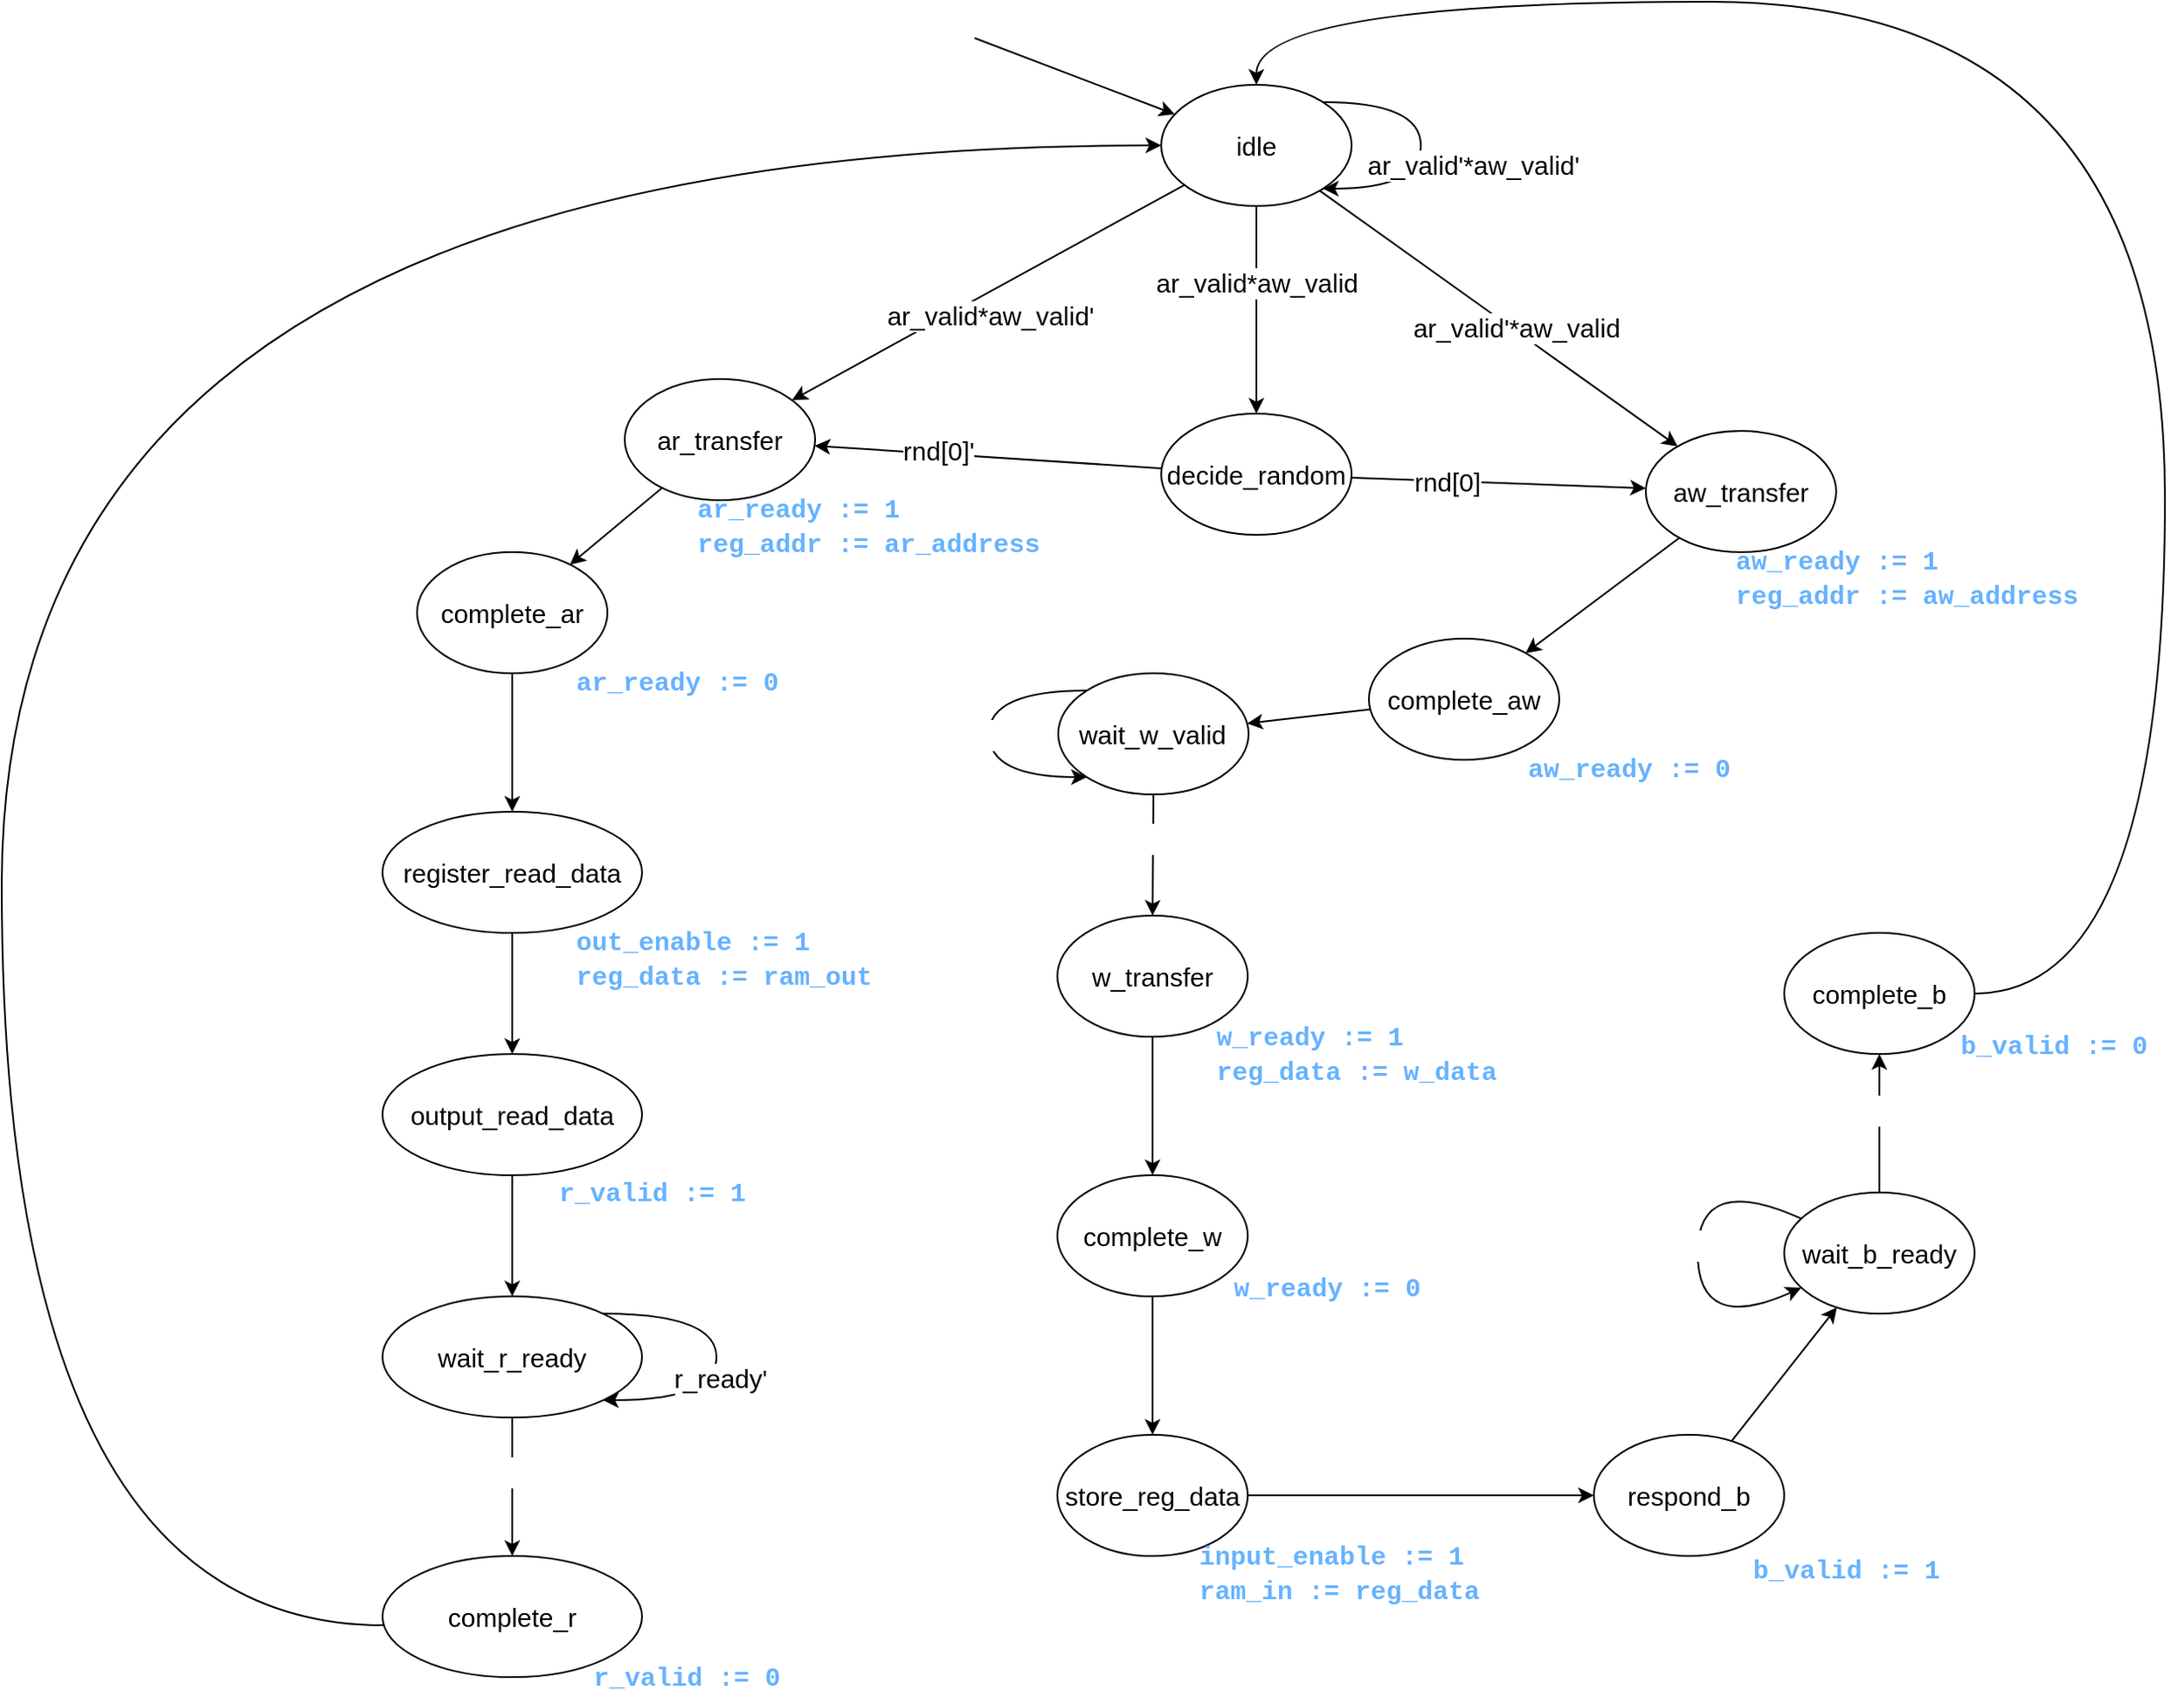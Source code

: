 <mxfile>
    <diagram id="hKGmH1hE8x6YEMQ1G8pj" name="Page-1">
        <mxGraphModel dx="2520" dy="938" grid="1" gridSize="10" guides="1" tooltips="1" connect="1" arrows="1" fold="1" page="1" pageScale="1" pageWidth="850" pageHeight="1100" math="0" shadow="0">
            <root>
                <mxCell id="0"/>
                <mxCell id="1" parent="0"/>
                <mxCell id="7" style="html=1;fontSize=15;" edge="1" parent="1" source="2" target="6">
                    <mxGeometry relative="1" as="geometry"/>
                </mxCell>
                <mxCell id="8" value="ar_valid*aw_valid'" style="edgeLabel;html=1;align=center;verticalAlign=middle;resizable=0;points=[];fontSize=15;" vertex="1" connectable="0" parent="7">
                    <mxGeometry x="-0.226" y="-1" relative="1" as="geometry">
                        <mxPoint x="-24" y="28" as="offset"/>
                    </mxGeometry>
                </mxCell>
                <mxCell id="11" style="edgeStyle=none;html=1;fontSize=15;" edge="1" parent="1" source="2" target="10">
                    <mxGeometry relative="1" as="geometry"/>
                </mxCell>
                <mxCell id="12" value="ar_valid'*aw_valid" style="edgeLabel;html=1;align=center;verticalAlign=middle;resizable=0;points=[];fontSize=15;" vertex="1" connectable="0" parent="11">
                    <mxGeometry x="0.08" y="2" relative="1" as="geometry">
                        <mxPoint as="offset"/>
                    </mxGeometry>
                </mxCell>
                <mxCell id="14" value="" style="edgeStyle=none;html=1;fontSize=15;" edge="1" parent="1" source="2" target="13">
                    <mxGeometry relative="1" as="geometry"/>
                </mxCell>
                <mxCell id="15" value="ar_valid*aw_valid" style="edgeLabel;html=1;align=center;verticalAlign=middle;resizable=0;points=[];fontSize=15;" vertex="1" connectable="0" parent="14">
                    <mxGeometry x="-0.266" relative="1" as="geometry">
                        <mxPoint as="offset"/>
                    </mxGeometry>
                </mxCell>
                <mxCell id="22" style="html=1;fontSize=15;" edge="1" parent="1" target="2">
                    <mxGeometry relative="1" as="geometry">
                        <mxPoint x="-210" y="68.04" as="targetPoint"/>
                        <mxPoint x="-237.796" y="71.003" as="sourcePoint"/>
                    </mxGeometry>
                </mxCell>
                <mxCell id="2" value="&lt;font style=&quot;font-size: 15px;&quot;&gt;idle&lt;/font&gt;" style="ellipse;whiteSpace=wrap;html=1;" vertex="1" parent="1">
                    <mxGeometry x="-130" y="98.04" width="110" height="70" as="geometry"/>
                </mxCell>
                <mxCell id="4" style="edgeStyle=orthogonalEdgeStyle;html=1;fontSize=15;curved=1;" edge="1" parent="1" source="2" target="2">
                    <mxGeometry relative="1" as="geometry">
                        <Array as="points">
                            <mxPoint x="20" y="158.04"/>
                        </Array>
                    </mxGeometry>
                </mxCell>
                <mxCell id="5" value="ar_valid'*aw_valid'" style="edgeLabel;html=1;align=center;verticalAlign=middle;resizable=0;points=[];fontSize=15;" vertex="1" connectable="0" parent="4">
                    <mxGeometry x="0.135" y="-4" relative="1" as="geometry">
                        <mxPoint x="34" as="offset"/>
                    </mxGeometry>
                </mxCell>
                <mxCell id="29" style="edgeStyle=none;html=1;fontFamily=Courier New;fontSize=15;fontColor=#66B2FF;" edge="1" parent="1" source="6" target="28">
                    <mxGeometry relative="1" as="geometry"/>
                </mxCell>
                <mxCell id="18" style="edgeStyle=none;html=1;fontSize=15;" edge="1" parent="1" source="13" target="6">
                    <mxGeometry relative="1" as="geometry">
                        <mxPoint x="-204.111" y="444.081" as="targetPoint"/>
                    </mxGeometry>
                </mxCell>
                <mxCell id="20" value="rnd[0]'" style="edgeLabel;html=1;align=center;verticalAlign=middle;resizable=0;points=[];fontSize=15;" vertex="1" connectable="0" parent="18">
                    <mxGeometry x="0.292" y="-2" relative="1" as="geometry">
                        <mxPoint as="offset"/>
                    </mxGeometry>
                </mxCell>
                <mxCell id="19" style="edgeStyle=none;html=1;fontSize=15;" edge="1" parent="1" source="13" target="10">
                    <mxGeometry relative="1" as="geometry">
                        <mxPoint x="29.677" y="423.84" as="targetPoint"/>
                    </mxGeometry>
                </mxCell>
                <mxCell id="21" value="rnd[0]" style="edgeLabel;html=1;align=center;verticalAlign=middle;resizable=0;points=[];fontSize=15;" vertex="1" connectable="0" parent="19">
                    <mxGeometry x="-0.356" relative="1" as="geometry">
                        <mxPoint as="offset"/>
                    </mxGeometry>
                </mxCell>
                <mxCell id="13" value="&lt;font style=&quot;font-size: 15px;&quot;&gt;decide_random&lt;/font&gt;" style="ellipse;whiteSpace=wrap;html=1;" vertex="1" parent="1">
                    <mxGeometry x="-130" y="288.04" width="110" height="70" as="geometry"/>
                </mxCell>
                <mxCell id="34" value="" style="edgeStyle=none;html=1;fontFamily=Courier New;fontSize=15;fontColor=#66B2FF;" edge="1" parent="1" source="28" target="33">
                    <mxGeometry relative="1" as="geometry"/>
                </mxCell>
                <mxCell id="31" value="" style="group" vertex="1" connectable="0" parent="1">
                    <mxGeometry x="-440" y="268.04" width="260" height="120" as="geometry"/>
                </mxCell>
                <mxCell id="6" value="&lt;span style=&quot;font-size: 15px;&quot;&gt;ar_transfer&lt;br&gt;&lt;/span&gt;" style="ellipse;whiteSpace=wrap;html=1;" vertex="1" parent="31">
                    <mxGeometry width="110" height="70" as="geometry"/>
                </mxCell>
                <mxCell id="24" value="&lt;font color=&quot;#66b2ff&quot; face=&quot;Courier New&quot;&gt;&lt;b&gt;ar_ready := 1&lt;br&gt;reg_addr := ar_address&lt;br&gt;&lt;/b&gt;&lt;/font&gt;" style="text;html=1;strokeColor=none;fillColor=none;align=left;verticalAlign=middle;whiteSpace=wrap;rounded=0;fontSize=15;" vertex="1" parent="31">
                    <mxGeometry x="40" y="50" width="220" height="70" as="geometry"/>
                </mxCell>
                <mxCell id="32" value="" style="group" vertex="1" connectable="0" parent="1">
                    <mxGeometry x="150" y="298.04" width="270" height="120" as="geometry"/>
                </mxCell>
                <mxCell id="10" value="&lt;span style=&quot;font-size: 15px;&quot;&gt;aw_transfer&lt;br&gt;&lt;/span&gt;" style="ellipse;whiteSpace=wrap;html=1;" vertex="1" parent="32">
                    <mxGeometry width="110" height="70" as="geometry"/>
                </mxCell>
                <mxCell id="26" value="&lt;font color=&quot;#66b2ff&quot; face=&quot;Courier New&quot;&gt;&lt;b&gt;aw_ready := 1&lt;br&gt;reg_addr := aw_address&lt;br&gt;&lt;/b&gt;&lt;/font&gt;" style="text;html=1;strokeColor=none;fillColor=none;align=left;verticalAlign=middle;whiteSpace=wrap;rounded=0;fontSize=15;" vertex="1" parent="32">
                    <mxGeometry x="50" y="50" width="220" height="70" as="geometry"/>
                </mxCell>
                <mxCell id="37" value="" style="edgeStyle=none;html=1;fontFamily=Courier New;fontSize=15;fontColor=#66B2FF;" edge="1" parent="1" source="33" target="36">
                    <mxGeometry relative="1" as="geometry"/>
                </mxCell>
                <mxCell id="42" value="" style="edgeStyle=none;html=1;fontFamily=Courier New;fontSize=15;fontColor=#66B2FF;" edge="1" parent="1" source="36" target="41">
                    <mxGeometry relative="1" as="geometry"/>
                </mxCell>
                <mxCell id="39" value="" style="group" vertex="1" connectable="0" parent="1">
                    <mxGeometry x="-560" y="368.04" width="220" height="90" as="geometry"/>
                </mxCell>
                <mxCell id="28" value="&lt;span style=&quot;font-size: 15px;&quot;&gt;complete_ar&lt;br&gt;&lt;/span&gt;" style="ellipse;whiteSpace=wrap;html=1;" vertex="1" parent="39">
                    <mxGeometry width="110" height="70" as="geometry"/>
                </mxCell>
                <mxCell id="30" value="&lt;font color=&quot;#66b2ff&quot; face=&quot;Courier New&quot;&gt;&lt;b&gt;ar_ready := 0&lt;br&gt;&lt;/b&gt;&lt;/font&gt;" style="text;html=1;strokeColor=none;fillColor=none;align=left;verticalAlign=middle;whiteSpace=wrap;rounded=0;fontSize=15;" vertex="1" parent="39">
                    <mxGeometry x="90" y="60" width="130" height="30" as="geometry"/>
                </mxCell>
                <mxCell id="40" value="" style="group" vertex="1" connectable="0" parent="1">
                    <mxGeometry x="-580" y="518.04" width="300" height="120" as="geometry"/>
                </mxCell>
                <mxCell id="33" value="&lt;span style=&quot;font-size: 15px;&quot;&gt;register_read_data&lt;br&gt;&lt;/span&gt;" style="ellipse;whiteSpace=wrap;html=1;" vertex="1" parent="40">
                    <mxGeometry width="150" height="70" as="geometry"/>
                </mxCell>
                <mxCell id="35" value="&lt;font color=&quot;#66b2ff&quot; face=&quot;Courier New&quot;&gt;&lt;b&gt;out_enable := 1&lt;br&gt;reg_data := ram_out&lt;br&gt;&lt;/b&gt;&lt;/font&gt;" style="text;html=1;strokeColor=none;fillColor=none;align=left;verticalAlign=middle;whiteSpace=wrap;rounded=0;fontSize=15;" vertex="1" parent="40">
                    <mxGeometry x="110" y="50" width="190" height="70" as="geometry"/>
                </mxCell>
                <mxCell id="53" value="" style="edgeStyle=none;html=1;fontFamily=Courier New;fontSize=15;fontColor=#66B2FF;" edge="1" parent="1" source="41" target="52">
                    <mxGeometry relative="1" as="geometry"/>
                </mxCell>
                <mxCell id="59" value="r_ready" style="edgeLabel;html=1;align=center;verticalAlign=middle;resizable=0;points=[];fontSize=15;fontFamily=Helvetica;fontColor=#FFFFFF;" vertex="1" connectable="0" parent="53">
                    <mxGeometry x="0.362" y="-1" relative="1" as="geometry">
                        <mxPoint x="1" y="-24" as="offset"/>
                    </mxGeometry>
                </mxCell>
                <mxCell id="41" value="&lt;span style=&quot;font-size: 15px;&quot;&gt;wait_r_ready&lt;br&gt;&lt;/span&gt;" style="ellipse;whiteSpace=wrap;html=1;" vertex="1" parent="1">
                    <mxGeometry x="-580" y="798.04" width="150" height="70" as="geometry"/>
                </mxCell>
                <mxCell id="44" style="edgeStyle=orthogonalEdgeStyle;html=1;fontSize=15;curved=1;" edge="1" parent="1" source="41" target="41">
                    <mxGeometry relative="1" as="geometry">
                        <mxPoint x="-443.288" y="808.04" as="sourcePoint"/>
                        <mxPoint x="-443.288" y="858.04" as="targetPoint"/>
                        <Array as="points">
                            <mxPoint x="-387" y="808.04"/>
                            <mxPoint x="-387" y="858.04"/>
                        </Array>
                    </mxGeometry>
                </mxCell>
                <mxCell id="45" value="r_ready'" style="edgeLabel;html=1;align=center;verticalAlign=middle;resizable=0;points=[];fontSize=15;" vertex="1" connectable="0" parent="44">
                    <mxGeometry x="0.135" y="-4" relative="1" as="geometry">
                        <mxPoint x="6" as="offset"/>
                    </mxGeometry>
                </mxCell>
                <mxCell id="55" value="" style="group" vertex="1" connectable="0" parent="1">
                    <mxGeometry x="-580" y="658.04" width="230" height="90" as="geometry"/>
                </mxCell>
                <mxCell id="36" value="&lt;span style=&quot;font-size: 15px;&quot;&gt;output_read_data&lt;br&gt;&lt;/span&gt;" style="ellipse;whiteSpace=wrap;html=1;" vertex="1" parent="55">
                    <mxGeometry width="150" height="70" as="geometry"/>
                </mxCell>
                <mxCell id="38" value="&lt;font color=&quot;#66b2ff&quot; face=&quot;Courier New&quot;&gt;&lt;b&gt;r_valid := 1&lt;br&gt;&lt;/b&gt;&lt;/font&gt;" style="text;html=1;strokeColor=none;fillColor=none;align=left;verticalAlign=middle;whiteSpace=wrap;rounded=0;fontSize=15;" vertex="1" parent="55">
                    <mxGeometry x="100" y="70" width="130" height="20" as="geometry"/>
                </mxCell>
                <mxCell id="57" value="" style="group" vertex="1" connectable="0" parent="1">
                    <mxGeometry x="-580" y="948.04" width="250" height="80" as="geometry"/>
                </mxCell>
                <mxCell id="52" value="&lt;span style=&quot;font-size: 15px;&quot;&gt;complete_r&lt;br&gt;&lt;/span&gt;" style="ellipse;whiteSpace=wrap;html=1;" vertex="1" parent="57">
                    <mxGeometry width="150" height="70" as="geometry"/>
                </mxCell>
                <mxCell id="54" value="&lt;font color=&quot;#66b2ff&quot; face=&quot;Courier New&quot;&gt;&lt;b&gt;r_valid := 0&lt;br&gt;&lt;/b&gt;&lt;/font&gt;" style="text;html=1;strokeColor=none;fillColor=none;align=left;verticalAlign=middle;whiteSpace=wrap;rounded=0;fontSize=15;" vertex="1" parent="57">
                    <mxGeometry x="120" y="60" width="130" height="20" as="geometry"/>
                </mxCell>
                <mxCell id="61" style="edgeStyle=orthogonalEdgeStyle;curved=1;html=1;fontFamily=Helvetica;fontSize=15;fontColor=#FFFFFF;" edge="1" parent="1" source="52" target="2">
                    <mxGeometry relative="1" as="geometry">
                        <Array as="points">
                            <mxPoint x="-800" y="988.04"/>
                            <mxPoint x="-800" y="133.04"/>
                        </Array>
                    </mxGeometry>
                </mxCell>
                <mxCell id="62" style="html=1;fontFamily=Helvetica;fontSize=15;fontColor=#FFFFFF;" edge="1" parent="1" source="10" target="63">
                    <mxGeometry relative="1" as="geometry">
                        <mxPoint x="90" y="418.04" as="targetPoint"/>
                    </mxGeometry>
                </mxCell>
                <mxCell id="65" value="" style="group" vertex="1" connectable="0" parent="1">
                    <mxGeometry x="-10" y="418.04" width="220" height="90" as="geometry"/>
                </mxCell>
                <mxCell id="63" value="&lt;font style=&quot;font-size: 15px;&quot;&gt;complete_aw&lt;/font&gt;" style="ellipse;whiteSpace=wrap;html=1;" vertex="1" parent="65">
                    <mxGeometry width="110" height="70" as="geometry"/>
                </mxCell>
                <mxCell id="64" value="&lt;font color=&quot;#66b2ff&quot; face=&quot;Courier New&quot;&gt;&lt;b&gt;aw_ready := 0&lt;br&gt;&lt;/b&gt;&lt;/font&gt;" style="text;html=1;strokeColor=none;fillColor=none;align=left;verticalAlign=middle;whiteSpace=wrap;rounded=0;fontSize=15;" vertex="1" parent="65">
                    <mxGeometry x="90" y="60" width="130" height="30" as="geometry"/>
                </mxCell>
                <mxCell id="71" value="" style="html=1;fontFamily=Helvetica;fontSize=15;fontColor=#FFFFFF;" edge="1" parent="1" source="66" target="70">
                    <mxGeometry relative="1" as="geometry"/>
                </mxCell>
                <mxCell id="72" value="w_valid" style="edgeLabel;html=1;align=center;verticalAlign=middle;resizable=0;points=[];fontSize=15;fontFamily=Helvetica;fontColor=#FFFFFF;" vertex="1" connectable="0" parent="71">
                    <mxGeometry x="-0.283" y="-1" relative="1" as="geometry">
                        <mxPoint as="offset"/>
                    </mxGeometry>
                </mxCell>
                <mxCell id="66" value="&lt;font style=&quot;font-size: 15px;&quot;&gt;wait_w_valid&lt;/font&gt;" style="ellipse;whiteSpace=wrap;html=1;" vertex="1" parent="1">
                    <mxGeometry x="-189.51" y="438.04" width="110" height="70" as="geometry"/>
                </mxCell>
                <mxCell id="67" value="" style="edgeStyle=none;html=1;fontFamily=Helvetica;fontSize=15;fontColor=#FFFFFF;" edge="1" parent="1" source="63" target="66">
                    <mxGeometry relative="1" as="geometry"/>
                </mxCell>
                <mxCell id="68" style="edgeStyle=orthogonalEdgeStyle;html=1;fontFamily=Helvetica;fontSize=15;fontColor=#FFFFFF;curved=1;" edge="1" parent="1" source="66" target="66">
                    <mxGeometry relative="1" as="geometry">
                        <Array as="points">
                            <mxPoint x="-229.51" y="498.04"/>
                        </Array>
                    </mxGeometry>
                </mxCell>
                <mxCell id="69" value="w_valid'" style="edgeLabel;html=1;align=center;verticalAlign=middle;resizable=0;points=[];fontSize=15;fontFamily=Helvetica;fontColor=#FFFFFF;" vertex="1" connectable="0" parent="68">
                    <mxGeometry x="-0.444" y="-9" relative="1" as="geometry">
                        <mxPoint x="-12" y="34" as="offset"/>
                    </mxGeometry>
                </mxCell>
                <mxCell id="74" value="" style="group" vertex="1" connectable="0" parent="1">
                    <mxGeometry x="-190" y="578.04" width="270" height="100" as="geometry"/>
                </mxCell>
                <mxCell id="70" value="&lt;font style=&quot;font-size: 15px;&quot;&gt;w_transfer&lt;/font&gt;" style="ellipse;whiteSpace=wrap;html=1;" vertex="1" parent="74">
                    <mxGeometry width="110" height="70" as="geometry"/>
                </mxCell>
                <mxCell id="73" value="&lt;font color=&quot;#66b2ff&quot; face=&quot;Courier New&quot;&gt;&lt;b&gt;w_ready := 1&lt;br&gt;reg_data := w_data&lt;br&gt;&lt;/b&gt;&lt;/font&gt;" style="text;html=1;strokeColor=none;fillColor=none;align=left;verticalAlign=middle;whiteSpace=wrap;rounded=0;fontSize=15;" vertex="1" parent="74">
                    <mxGeometry x="90" y="60" width="180" height="40" as="geometry"/>
                </mxCell>
                <mxCell id="76" value="" style="edgeStyle=none;html=1;fontFamily=Helvetica;fontSize=15;fontColor=#FFFFFF;" edge="1" parent="1" source="70" target="75">
                    <mxGeometry relative="1" as="geometry"/>
                </mxCell>
                <mxCell id="79" value="" style="group" vertex="1" connectable="0" parent="1">
                    <mxGeometry x="-190" y="728.04" width="220" height="80" as="geometry"/>
                </mxCell>
                <mxCell id="75" value="&lt;font style=&quot;font-size: 15px;&quot;&gt;complete_w&lt;/font&gt;" style="ellipse;whiteSpace=wrap;html=1;" vertex="1" parent="79">
                    <mxGeometry width="110" height="70" as="geometry"/>
                </mxCell>
                <mxCell id="77" value="&lt;font color=&quot;#66b2ff&quot; face=&quot;Courier New&quot;&gt;&lt;b&gt;w_ready := 0&lt;br&gt;&lt;/b&gt;&lt;/font&gt;" style="text;html=1;strokeColor=none;fillColor=none;align=left;verticalAlign=middle;whiteSpace=wrap;rounded=0;fontSize=15;" vertex="1" parent="79">
                    <mxGeometry x="100" y="50" width="120" height="30" as="geometry"/>
                </mxCell>
                <mxCell id="81" value="" style="edgeStyle=none;html=1;fontFamily=Helvetica;fontSize=15;fontColor=#FFFFFF;" edge="1" parent="1" source="75" target="80">
                    <mxGeometry relative="1" as="geometry"/>
                </mxCell>
                <mxCell id="86" value="" style="group" vertex="1" connectable="0" parent="1">
                    <mxGeometry x="-190" y="878.04" width="260" height="100" as="geometry"/>
                </mxCell>
                <mxCell id="80" value="&lt;font style=&quot;font-size: 15px;&quot;&gt;store_reg_data&lt;/font&gt;" style="ellipse;whiteSpace=wrap;html=1;" vertex="1" parent="86">
                    <mxGeometry width="110" height="70" as="geometry"/>
                </mxCell>
                <mxCell id="85" value="&lt;font color=&quot;#66b2ff&quot; face=&quot;Courier New&quot;&gt;&lt;b&gt;input_enable := 1&lt;br&gt;ram_in := reg_data&lt;br&gt;&lt;/b&gt;&lt;/font&gt;" style="text;html=1;strokeColor=none;fillColor=none;align=left;verticalAlign=middle;whiteSpace=wrap;rounded=0;fontSize=15;" vertex="1" parent="86">
                    <mxGeometry x="80" y="60" width="180" height="40" as="geometry"/>
                </mxCell>
                <mxCell id="91" value="" style="edgeStyle=none;html=1;fontFamily=Helvetica;fontSize=15;fontColor=#FFFFFF;" edge="1" parent="1" source="87" target="90">
                    <mxGeometry relative="1" as="geometry"/>
                </mxCell>
                <mxCell id="88" value="" style="edgeStyle=none;html=1;fontFamily=Helvetica;fontSize=15;fontColor=#FFFFFF;" edge="1" parent="1" source="80" target="87">
                    <mxGeometry relative="1" as="geometry"/>
                </mxCell>
                <mxCell id="95" value="" style="html=1;fontFamily=Helvetica;fontSize=15;fontColor=#FFFFFF;" edge="1" parent="1" source="90" target="94">
                    <mxGeometry relative="1" as="geometry"/>
                </mxCell>
                <mxCell id="96" value="b_ready" style="edgeLabel;html=1;align=center;verticalAlign=middle;resizable=0;points=[];fontSize=15;fontFamily=Helvetica;fontColor=#FFFFFF;" vertex="1" connectable="0" parent="95">
                    <mxGeometry x="0.199" y="1" relative="1" as="geometry">
                        <mxPoint as="offset"/>
                    </mxGeometry>
                </mxCell>
                <mxCell id="90" value="&lt;span style=&quot;font-size: 15px;&quot;&gt;wait_b_ready&lt;/span&gt;" style="ellipse;whiteSpace=wrap;html=1;" vertex="1" parent="1">
                    <mxGeometry x="230" y="738.04" width="110" height="70" as="geometry"/>
                </mxCell>
                <mxCell id="92" style="edgeStyle=orthogonalEdgeStyle;html=1;fontFamily=Helvetica;fontSize=15;fontColor=#FFFFFF;curved=1;" edge="1" parent="1" source="90" target="90">
                    <mxGeometry relative="1" as="geometry">
                        <Array as="points">
                            <mxPoint x="180" y="820"/>
                        </Array>
                    </mxGeometry>
                </mxCell>
                <mxCell id="93" value="b_ready'" style="edgeLabel;html=1;align=center;verticalAlign=middle;resizable=0;points=[];fontSize=15;fontFamily=Helvetica;fontColor=#FFFFFF;" vertex="1" connectable="0" parent="92">
                    <mxGeometry x="-0.15" y="1" relative="1" as="geometry">
                        <mxPoint x="-6" y="12" as="offset"/>
                    </mxGeometry>
                </mxCell>
                <mxCell id="98" value="" style="group" vertex="1" connectable="0" parent="1">
                    <mxGeometry x="120" y="878.04" width="210" height="93.92" as="geometry"/>
                </mxCell>
                <mxCell id="87" value="&lt;span style=&quot;font-size: 15px;&quot;&gt;respond_b&lt;/span&gt;" style="ellipse;whiteSpace=wrap;html=1;" vertex="1" parent="98">
                    <mxGeometry width="110" height="70" as="geometry"/>
                </mxCell>
                <mxCell id="89" value="&lt;font color=&quot;#66b2ff&quot; face=&quot;Courier New&quot;&gt;&lt;b&gt;b_valid := 1&lt;br&gt;&lt;/b&gt;&lt;/font&gt;" style="text;html=1;strokeColor=none;fillColor=none;align=left;verticalAlign=middle;whiteSpace=wrap;rounded=0;fontSize=15;" vertex="1" parent="98">
                    <mxGeometry x="90" y="61.96" width="120" height="31.96" as="geometry"/>
                </mxCell>
                <mxCell id="99" value="" style="group" vertex="1" connectable="0" parent="1">
                    <mxGeometry x="230" y="588.04" width="230" height="80" as="geometry"/>
                </mxCell>
                <mxCell id="94" value="&lt;span style=&quot;font-size: 15px;&quot;&gt;complete_b&lt;/span&gt;" style="ellipse;whiteSpace=wrap;html=1;" vertex="1" parent="99">
                    <mxGeometry width="110" height="70" as="geometry"/>
                </mxCell>
                <mxCell id="97" value="&lt;font color=&quot;#66b2ff&quot; face=&quot;Courier New&quot;&gt;&lt;b&gt;b_valid := 0&lt;br&gt;&lt;/b&gt;&lt;/font&gt;" style="text;html=1;strokeColor=none;fillColor=none;align=left;verticalAlign=middle;whiteSpace=wrap;rounded=0;fontSize=15;" vertex="1" parent="99">
                    <mxGeometry x="100" y="50" width="130" height="30" as="geometry"/>
                </mxCell>
                <mxCell id="100" style="edgeStyle=orthogonalEdgeStyle;curved=1;html=1;fontFamily=Helvetica;fontSize=15;fontColor=#FFFFFF;" edge="1" parent="1" source="94" target="2">
                    <mxGeometry relative="1" as="geometry">
                        <Array as="points">
                            <mxPoint x="450" y="623"/>
                            <mxPoint x="450" y="50"/>
                            <mxPoint x="-75" y="50"/>
                        </Array>
                    </mxGeometry>
                </mxCell>
            </root>
        </mxGraphModel>
    </diagram>
</mxfile>